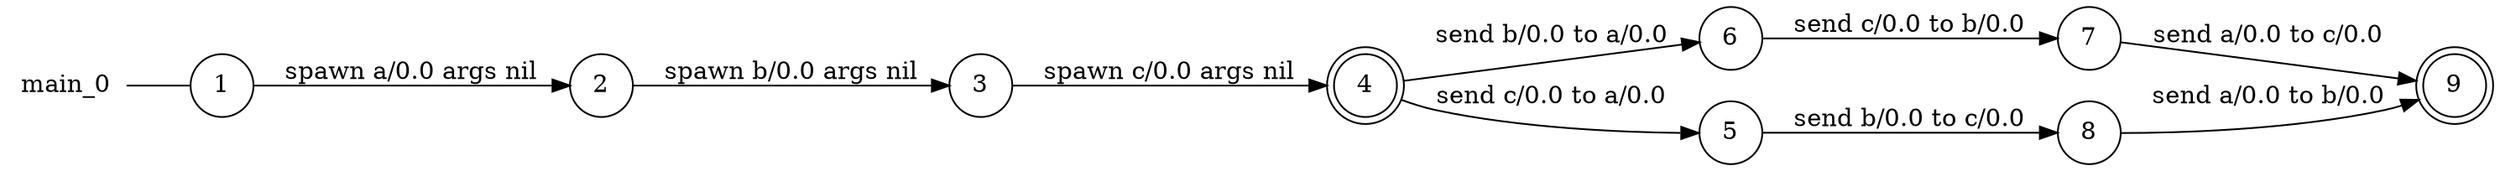 digraph main_0 {
	rankdir="LR";
	n_0 [label="main_0", shape="plaintext"];
	n_1 [id="5", shape=circle, label="6"];
	n_2 [id="6", shape=circle, label="7"];
	n_3 [id="10", shape=circle, label="3"];
	n_4 [id="1", shape=circle, label="1"];
	n_0 -> n_4 [arrowhead=none];
	n_5 [id="9", shape=circle, label="5"];
	n_6 [id="2", shape=doublecircle, label="9"];
	n_7 [id="4", shape=circle, label="8"];
	n_8 [id="7", shape=doublecircle, label="4"];
	n_9 [id="3", shape=circle, label="2"];

	n_8 -> n_1 [id="[$e|2]", label="send b/0.0 to a/0.0"];
	n_5 -> n_7 [id="[$e|3]", label="send b/0.0 to c/0.0"];
	n_9 -> n_3 [id="[$e|7]", label="spawn b/0.0 args nil"];
	n_1 -> n_2 [id="[$e|8]", label="send c/0.0 to b/0.0"];
	n_7 -> n_6 [id="[$e|9]", label="send a/0.0 to b/0.0"];
	n_2 -> n_6 [id="[$e|0]", label="send a/0.0 to c/0.0"];
	n_8 -> n_5 [id="[$e|6]", label="send c/0.0 to a/0.0"];
	n_4 -> n_9 [id="[$e|5]", label="spawn a/0.0 args nil"];
	n_3 -> n_8 [id="[$e|1]", label="spawn c/0.0 args nil"];
}
